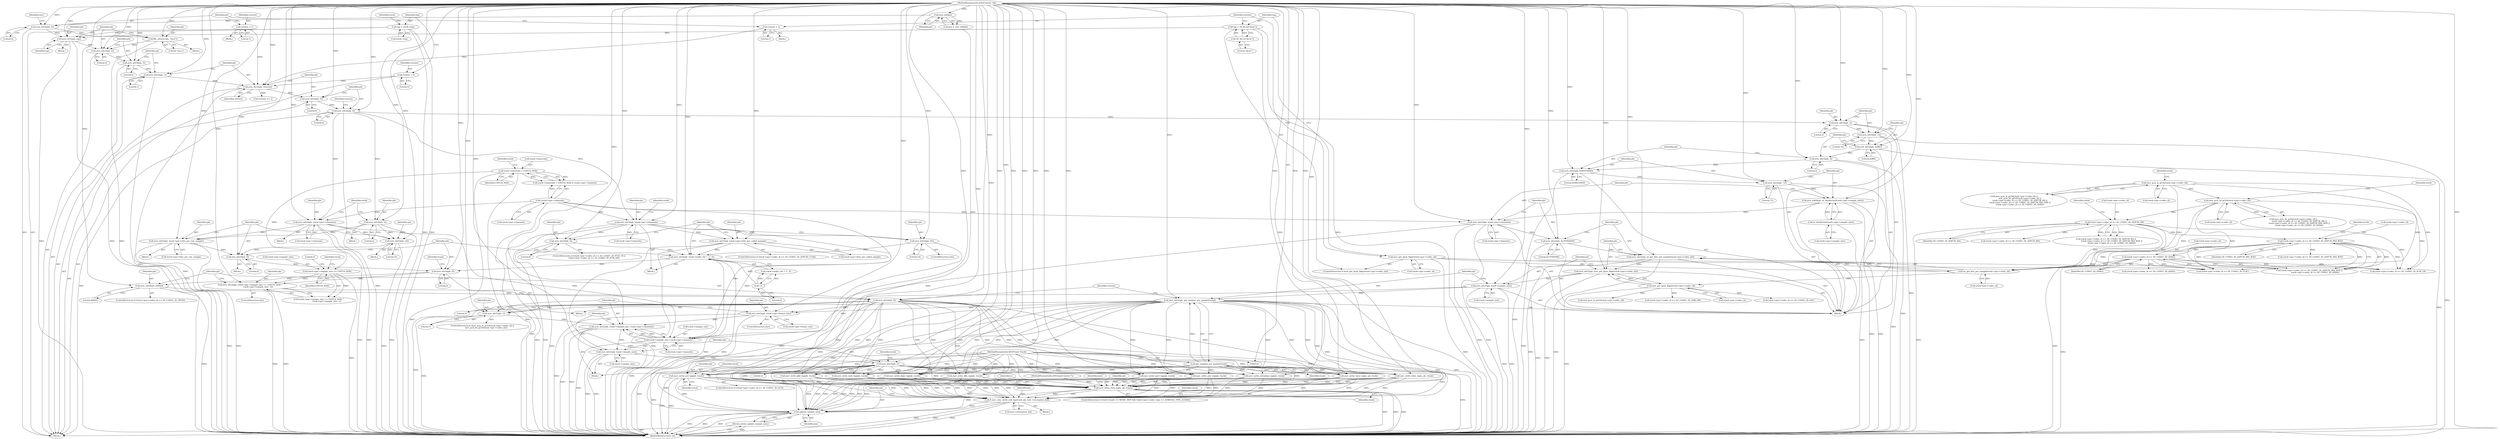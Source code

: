 digraph "0_FFmpeg_fa19fbcf712a6a6cc5a5cfdc3254a97b9bce6582@API" {
"1000658" [label="(Call,mov_write_ac3_tag(pb, track))"];
"1000524" [label="(Call,avio_wb32(pb, 2))"];
"1000519" [label="(Call,avio_wb32(pb, track->sample_size))"];
"1000508" [label="(Call,avio_wb32(pb, track->sample_size / track->par->channels))"];
"1000497" [label="(Call,avio_wb32(pb, 1))"];
"1000475" [label="(Call,avio_wb16(pb, 0))"];
"1000459" [label="(Call,avio_wb16(pb, track->par->sample_rate <= UINT16_MAX ?\n                          track->par->sample_rate : 0))"];
"1000444" [label="(Call,avio_wb16(pb, 0))"];
"1000441" [label="(Call,avio_wb16(pb, 0))"];
"1000429" [label="(Call,avio_wb16(pb, track->par->bits_per_raw_sample))"];
"1000408" [label="(Call,avio_wb16(pb, track->par->channels))"];
"1000256" [label="(Call,avio_wb32(pb, 0))"];
"1000253" [label="(Call,avio_wb16(pb, 0))"];
"1000250" [label="(Call,avio_wb16(pb, version))"];
"1000247" [label="(Call,avio_wb16(pb, 1))"];
"1000244" [label="(Call,avio_wb16(pb, 0))"];
"1000241" [label="(Call,avio_wb32(pb, 0))"];
"1000238" [label="(Call,avio_wl32(pb, tag))"];
"1000223" [label="(Call,avio_wb32(pb, 0))"];
"1000129" [label="(Call,avio_tell(pb))"];
"1000122" [label="(MethodParameterIn,AVIOContext *pb)"];
"1000169" [label="(Call,tag = AV_RL32(\"lpcm\"))"];
"1000171" [label="(Call,AV_RL32(\"lpcm\"))"];
"1000136" [label="(Call,tag = track->tag)"];
"1000233" [label="(Call,ffio_wfourcc(pb, \"enca\"))"];
"1000220" [label="(Call,version = 1)"];
"1000132" [label="(Call,version = 0)"];
"1000173" [label="(Call,version = 2)"];
"1000155" [label="(Call,!track->par->channels)"];
"1000417" [label="(Call,avio_wb16(pb, 2))"];
"1000438" [label="(Call,avio_wb16(pb, 16))"];
"1000380" [label="(Call,avio_wb16(pb, track->audio_vbr ? -2 : 0))"];
"1000369" [label="(Call,avio_wb16(pb, track->par->bits_per_coded_sample))"];
"1000334" [label="(Call,avio_wb16(pb, track->par->channels))"];
"1000357" [label="(Call,avio_wb16(pb, 8))"];
"1000377" [label="(Call,avio_wb16(pb, 16))"];
"1000386" [label="(Call,-2)"];
"1000462" [label="(Call,track->par->sample_rate <= UINT16_MAX)"];
"1000150" [label="(Call,track->timescale > UINT16_MAX)"];
"1000455" [label="(Call,avio_wb16(pb, 48000))"];
"1000321" [label="(Call,avio_wb32(pb, get_samples_per_packet(track)))"];
"1000316" [label="(Call,avio_wb32(pb, track->sample_size))"];
"1000308" [label="(Call,avio_wb32(pb, mov_get_lpcm_flags(track->par->codec_id)))"];
"1000300" [label="(Call,avio_wb32(pb, av_get_bits_per_sample(track->par->codec_id)))"];
"1000297" [label="(Call,avio_wb32(pb, 0x7F000000))"];
"1000290" [label="(Call,avio_wb32(pb, track->par->channels))"];
"1000282" [label="(Call,avio_wb64(pb, av_double2int(track->par->sample_rate)))"];
"1000279" [label="(Call,avio_wb32(pb, 72))"];
"1000276" [label="(Call,avio_wb32(pb, 0x00010000))"];
"1000273" [label="(Call,avio_wb16(pb, 0))"];
"1000270" [label="(Call,avio_wb16(pb, 0xfffe))"];
"1000267" [label="(Call,avio_wb16(pb, 16))"];
"1000264" [label="(Call,avio_wb16(pb, 3))"];
"1000284" [label="(Call,av_double2int(track->par->sample_rate))"];
"1000302" [label="(Call,av_get_bits_per_sample(track->par->codec_id))"];
"1000163" [label="(Call,mov_get_lpcm_flags(track->par->codec_id))"];
"1000205" [label="(Call,track->par->codec_id == AV_CODEC_ID_ADPCM_IMA_WAV)"];
"1000197" [label="(Call,track->par->codec_id == AV_CODEC_ID_ADPCM_MS)"];
"1000190" [label="(Call,mov_pcm_be_gt16(track->par->codec_id))"];
"1000183" [label="(Call,mov_pcm_le_gt16(track->par->codec_id))"];
"1000212" [label="(Call,track->par->codec_id == AV_CODEC_ID_QDM2)"];
"1000310" [label="(Call,mov_get_lpcm_flags(track->par->codec_id))"];
"1000323" [label="(Call,get_samples_per_packet(track))"];
"1000124" [label="(MethodParameterIn,MOVTrack *track)"];
"1000501" [label="(Call,avio_wb32(pb, track->par->frame_size))"];
"1000510" [label="(Call,track->sample_size / track->par->channels)"];
"1000746" [label="(Call,mov_write_chan_tag(s, pb, track))"];
"1000757" [label="(Call,ff_mov_cenc_write_sinf_tag(track, pb, mov->encryption_kid))"];
"1000764" [label="(Call,update_size(pb, pos))"];
"1000763" [label="(Return,return update_size(pb, pos);)"];
"1000457" [label="(Literal,48000)"];
"1000205" [label="(Call,track->par->codec_id == AV_CODEC_ID_ADPCM_IMA_WAV)"];
"1000333" [label="(Block,)"];
"1000765" [label="(Identifier,pb)"];
"1000316" [label="(Call,avio_wb32(pb, track->sample_size))"];
"1000440" [label="(Literal,16)"];
"1000369" [label="(Call,avio_wb16(pb, track->par->bits_per_coded_sample))"];
"1000429" [label="(Call,avio_wb16(pb, track->par->bits_per_raw_sample))"];
"1000499" [label="(Literal,1)"];
"1000387" [label="(Literal,2)"];
"1000155" [label="(Call,!track->par->channels)"];
"1000169" [label="(Call,tag = AV_RL32(\"lpcm\"))"];
"1000767" [label="(MethodReturn,static int)"];
"1000461" [label="(Call,track->par->sample_rate <= UINT16_MAX ?\n                          track->par->sample_rate : 0)"];
"1000736" [label="(Identifier,track)"];
"1000346" [label="(Identifier,track)"];
"1000218" [label="(Identifier,AV_CODEC_ID_QDM2)"];
"1000509" [label="(Identifier,pb)"];
"1000463" [label="(Call,track->par->sample_rate)"];
"1000521" [label="(Call,track->sample_size)"];
"1000497" [label="(Call,avio_wb32(pb, 1))"];
"1000357" [label="(Call,avio_wb16(pb, 8))"];
"1000317" [label="(Identifier,pb)"];
"1000377" [label="(Call,avio_wb16(pb, 16))"];
"1000284" [label="(Call,av_double2int(track->par->sample_rate))"];
"1000240" [label="(Identifier,tag)"];
"1000219" [label="(Block,)"];
"1000161" [label="(Block,)"];
"1000535" [label="(Call,track->par->codec_id == AV_CODEC_ID_AAC)"];
"1000334" [label="(Call,avio_wb16(pb, track->par->channels))"];
"1000646" [label="(Call,mov_write_amr_tag(pb, track))"];
"1000410" [label="(Call,track->par->channels)"];
"1000276" [label="(Call,avio_wb32(pb, 0x00010000))"];
"1000281" [label="(Literal,72)"];
"1000272" [label="(Literal,0xfffe)"];
"1000204" [label="(Call,track->par->codec_id == AV_CODEC_ID_ADPCM_IMA_WAV ||\n                   track->par->codec_id == AV_CODEC_ID_QDM2)"];
"1000248" [label="(Identifier,pb)"];
"1000290" [label="(Call,avio_wb32(pb, track->par->channels))"];
"1000525" [label="(Identifier,pb)"];
"1000386" [label="(Call,-2)"];
"1000291" [label="(Identifier,pb)"];
"1000498" [label="(Identifier,pb)"];
"1000273" [label="(Call,avio_wb16(pb, 0))"];
"1000407" [label="(Block,)"];
"1000482" [label="(Block,)"];
"1000191" [label="(Call,track->par->codec_id)"];
"1000124" [label="(MethodParameterIn,MOVTrack *track)"];
"1000660" [label="(Identifier,track)"];
"1000251" [label="(Identifier,pb)"];
"1000300" [label="(Call,avio_wb32(pb, av_get_bits_per_sample(track->par->codec_id)))"];
"1000172" [label="(Literal,\"lpcm\")"];
"1000154" [label="(Identifier,UINT16_MAX)"];
"1000458" [label="(ControlStructure,else)"];
"1000371" [label="(Call,track->par->bits_per_coded_sample)"];
"1000447" [label="(ControlStructure,if (track->par->codec_id == AV_CODEC_ID_OPUS))"];
"1000336" [label="(Call,track->par->channels)"];
"1000254" [label="(Identifier,pb)"];
"1000190" [label="(Call,mov_pcm_be_gt16(track->par->codec_id))"];
"1000501" [label="(Call,avio_wb32(pb, track->par->frame_size))"];
"1000193" [label="(Identifier,track)"];
"1000321" [label="(Call,avio_wb32(pb, get_samples_per_packet(track)))"];
"1000451" [label="(Identifier,track)"];
"1000758" [label="(Identifier,track)"];
"1000182" [label="(Call,mov_pcm_le_gt16(track->par->codec_id) ||\n                   mov_pcm_be_gt16(track->par->codec_id) ||\n                   track->par->codec_id == AV_CODEC_ID_ADPCM_MS ||\n                   track->par->codec_id == AV_CODEC_ID_ADPCM_IMA_WAV ||\n                   track->par->codec_id == AV_CODEC_ID_QDM2)"];
"1000732" [label="(ControlStructure,if (track->mode == MODE_MOV && track->par->codec_type == AVMEDIA_TYPE_AUDIO))"];
"1000253" [label="(Call,avio_wb16(pb, 0))"];
"1000441" [label="(Call,avio_wb16(pb, 0))"];
"1000390" [label="(Block,)"];
"1000361" [label="(ControlStructure,if (track->par->codec_id == AV_CODEC_ID_ADPCM_G726))"];
"1000526" [label="(Literal,2)"];
"1000682" [label="(Call,mov_write_extradata_tag(pb, track))"];
"1000203" [label="(Identifier,AV_CODEC_ID_ADPCM_MS)"];
"1000747" [label="(Identifier,s)"];
"1000211" [label="(Identifier,AV_CODEC_ID_ADPCM_IMA_WAV)"];
"1000171" [label="(Call,AV_RL32(\"lpcm\"))"];
"1000225" [label="(Literal,0)"];
"1000477" [label="(Literal,0)"];
"1000323" [label="(Call,get_samples_per_packet(track))"];
"1000476" [label="(Identifier,pb)"];
"1000658" [label="(Call,mov_write_ac3_tag(pb, track))"];
"1000510" [label="(Call,track->sample_size / track->par->channels)"];
"1000162" [label="(ControlStructure,if (mov_get_lpcm_flags(track->par->codec_id)))"];
"1000437" [label="(Block,)"];
"1000200" [label="(Identifier,track)"];
"1000444" [label="(Call,avio_wb16(pb, 0))"];
"1000299" [label="(Literal,0x7F000000)"];
"1000267" [label="(Call,avio_wb16(pb, 16))"];
"1000358" [label="(Identifier,pb)"];
"1000285" [label="(Call,track->par->sample_rate)"];
"1000250" [label="(Call,avio_wb16(pb, version))"];
"1000150" [label="(Call,track->timescale > UINT16_MAX)"];
"1000462" [label="(Call,track->par->sample_rate <= UINT16_MAX)"];
"1000326" [label="(Block,)"];
"1000164" [label="(Call,track->par->codec_id)"];
"1000232" [label="(Block,)"];
"1000382" [label="(Call,track->audio_vbr ? -2 : 0)"];
"1000619" [label="(Call,mov_write_wave_tag(s, pb, track))"];
"1000238" [label="(Call,avio_wl32(pb, tag))"];
"1000222" [label="(Literal,1)"];
"1000221" [label="(Identifier,version)"];
"1000756" [label="(Block,)"];
"1000341" [label="(ControlStructure,if (track->par->codec_id == AV_CODEC_ID_PCM_U8 ||\n                track->par->codec_id == AV_CODEC_ID_PCM_S8))"];
"1000729" [label="(Call,mov_write_glbl_tag(pb, track))"];
"1000370" [label="(Identifier,pb)"];
"1000359" [label="(Literal,8)"];
"1000255" [label="(Literal,0)"];
"1000456" [label="(Identifier,pb)"];
"1000121" [label="(MethodParameterIn,AVFormatContext *s)"];
"1000393" [label="(Call,track->par->codec_id == AV_CODEC_ID_FLAC)"];
"1000431" [label="(Call,track->par->bits_per_raw_sample)"];
"1000376" [label="(ControlStructure,else)"];
"1000474" [label="(Literal,0)"];
"1000130" [label="(Identifier,pb)"];
"1000129" [label="(Call,avio_tell(pb))"];
"1000417" [label="(Call,avio_wb16(pb, 2))"];
"1000430" [label="(Identifier,pb)"];
"1000694" [label="(Call,mov_write_wfex_tag(s, pb, track))"];
"1000659" [label="(Identifier,pb)"];
"1000502" [label="(Identifier,pb)"];
"1000753" [label="(Identifier,mov)"];
"1000197" [label="(Call,track->par->codec_id == AV_CODEC_ID_ADPCM_MS)"];
"1000763" [label="(Return,return update_size(pb, pos);)"];
"1000379" [label="(Literal,16)"];
"1000268" [label="(Identifier,pb)"];
"1000670" [label="(Call,mov_write_eac3_tag(pb, track))"];
"1000274" [label="(Identifier,pb)"];
"1000280" [label="(Identifier,pb)"];
"1000443" [label="(Literal,0)"];
"1000234" [label="(Identifier,pb)"];
"1000416" [label="(Block,)"];
"1000249" [label="(Literal,1)"];
"1000446" [label="(Literal,0)"];
"1000122" [label="(MethodParameterIn,AVIOContext *pb)"];
"1000485" [label="(Call,mov_pcm_le_gt16(track->par->codec_id))"];
"1000508" [label="(Call,avio_wb32(pb, track->sample_size / track->par->channels))"];
"1000301" [label="(Identifier,pb)"];
"1000520" [label="(Identifier,pb)"];
"1000322" [label="(Identifier,pb)"];
"1000746" [label="(Call,mov_write_chan_tag(s, pb, track))"];
"1000298" [label="(Identifier,pb)"];
"1000503" [label="(Call,track->par->frame_size)"];
"1000170" [label="(Identifier,tag)"];
"1000233" [label="(Call,ffio_wfourcc(pb, \"enca\"))"];
"1000206" [label="(Call,track->par->codec_id)"];
"1000237" [label="(Block,)"];
"1000277" [label="(Identifier,pb)"];
"1000583" [label="(Call,track->par->codec_id == AV_CODEC_ID_ADPCM_IMA_WAV)"];
"1000748" [label="(Identifier,pb)"];
"1000241" [label="(Call,avio_wb32(pb, 0))"];
"1000408" [label="(Call,avio_wb16(pb, track->par->channels))"];
"1000257" [label="(Identifier,pb)"];
"1000252" [label="(Identifier,version)"];
"1000471" [label="(Identifier,track)"];
"1000235" [label="(Literal,\"enca\")"];
"1000265" [label="(Identifier,pb)"];
"1000575" [label="(Call,track->par->codec_id == AV_CODEC_ID_ADPCM_MS)"];
"1000244" [label="(Call,avio_wb16(pb, 0))"];
"1000125" [label="(Block,)"];
"1000243" [label="(Literal,0)"];
"1000719" [label="(Call,mov_write_dops_tag(pb, track))"];
"1000335" [label="(Identifier,pb)"];
"1000707" [label="(Call,mov_write_dfla_tag(pb, track))"];
"1000439" [label="(Identifier,pb)"];
"1000424" [label="(Identifier,track)"];
"1000137" [label="(Identifier,tag)"];
"1000173" [label="(Call,version = 2)"];
"1000634" [label="(Call,mov_write_esds_tag(pb, track))"];
"1000127" [label="(Call,pos = avio_tell(pb))"];
"1000381" [label="(Identifier,pb)"];
"1000455" [label="(Call,avio_wb16(pb, 48000))"];
"1000215" [label="(Identifier,track)"];
"1000198" [label="(Call,track->par->codec_id)"];
"1000343" [label="(Call,track->par->codec_id == AV_CODEC_ID_PCM_U8)"];
"1000445" [label="(Identifier,pb)"];
"1000639" [label="(Call,track->par->codec_id == AV_CODEC_ID_AMR_NB)"];
"1000158" [label="(Identifier,track)"];
"1000468" [label="(Identifier,UINT16_MAX)"];
"1000297" [label="(Call,avio_wb32(pb, 0x7F000000))"];
"1000279" [label="(Call,avio_wb32(pb, 72))"];
"1000519" [label="(Call,avio_wb32(pb, track->sample_size))"];
"1000531" [label="(Identifier,track)"];
"1000459" [label="(Call,avio_wb16(pb, track->par->sample_rate <= UINT16_MAX ?\n                          track->par->sample_rate : 0))"];
"1000220" [label="(Call,version = 1)"];
"1000282" [label="(Call,avio_wb64(pb, av_double2int(track->par->sample_rate)))"];
"1000189" [label="(Call,mov_pcm_be_gt16(track->par->codec_id) ||\n                   track->par->codec_id == AV_CODEC_ID_ADPCM_MS ||\n                   track->par->codec_id == AV_CODEC_ID_ADPCM_IMA_WAV ||\n                   track->par->codec_id == AV_CODEC_ID_QDM2)"];
"1000260" [label="(Call,version == 2)"];
"1000269" [label="(Literal,16)"];
"1000246" [label="(Literal,0)"];
"1000138" [label="(Call,track->tag)"];
"1000438" [label="(Call,avio_wb16(pb, 16))"];
"1000309" [label="(Identifier,pb)"];
"1000524" [label="(Call,avio_wb32(pb, 2))"];
"1000245" [label="(Identifier,pb)"];
"1000650" [label="(ControlStructure,if (track->par->codec_id == AV_CODEC_ID_AC3))"];
"1000380" [label="(Call,avio_wb16(pb, track->audio_vbr ? -2 : 0))"];
"1000261" [label="(Identifier,version)"];
"1000175" [label="(Literal,2)"];
"1000208" [label="(Identifier,track)"];
"1000749" [label="(Identifier,track)"];
"1000318" [label="(Call,track->sample_size)"];
"1000256" [label="(Call,avio_wb32(pb, 0))"];
"1000764" [label="(Call,update_size(pb, pos))"];
"1000229" [label="(Identifier,mov)"];
"1000149" [label="(Call,track->timescale > UINT16_MAX || !track->par->channels)"];
"1000278" [label="(Literal,0x00010000)"];
"1000275" [label="(Literal,0)"];
"1000163" [label="(Call,mov_get_lpcm_flags(track->par->codec_id))"];
"1000302" [label="(Call,av_get_bits_per_sample(track->par->codec_id))"];
"1000196" [label="(Call,track->par->codec_id == AV_CODEC_ID_ADPCM_MS ||\n                   track->par->codec_id == AV_CODEC_ID_ADPCM_IMA_WAV ||\n                   track->par->codec_id == AV_CODEC_ID_QDM2)"];
"1000475" [label="(Call,avio_wb16(pb, 0))"];
"1000409" [label="(Identifier,pb)"];
"1000224" [label="(Identifier,pb)"];
"1000271" [label="(Identifier,pb)"];
"1000174" [label="(Identifier,version)"];
"1000483" [label="(ControlStructure,if (mov_pcm_le_gt16(track->par->codec_id) ||\n            mov_pcm_be_gt16(track->par->codec_id)))"];
"1000311" [label="(Call,track->par->codec_id)"];
"1000270" [label="(Call,avio_wb16(pb, 0xfffe))"];
"1000419" [label="(Literal,2)"];
"1000757" [label="(Call,ff_mov_cenc_write_sinf_tag(track, pb, mov->encryption_kid))"];
"1000239" [label="(Identifier,pb)"];
"1000514" [label="(Call,track->par->channels)"];
"1000378" [label="(Identifier,pb)"];
"1000213" [label="(Call,track->par->codec_id)"];
"1000308" [label="(Call,avio_wb32(pb, mov_get_lpcm_flags(track->par->codec_id)))"];
"1000324" [label="(Identifier,track)"];
"1000151" [label="(Call,track->timescale)"];
"1000442" [label="(Identifier,pb)"];
"1000242" [label="(Identifier,pb)"];
"1000144" [label="(Identifier,track)"];
"1000591" [label="(Call,track->par->codec_id == AV_CODEC_ID_QDM2)"];
"1000264" [label="(Call,avio_wb16(pb, 3))"];
"1000428" [label="(Block,)"];
"1000258" [label="(Literal,0)"];
"1000132" [label="(Call,version = 0)"];
"1000212" [label="(Call,track->par->codec_id == AV_CODEC_ID_QDM2)"];
"1000292" [label="(Call,track->par->channels)"];
"1000760" [label="(Call,mov->encryption_kid)"];
"1000460" [label="(Identifier,pb)"];
"1000310" [label="(Call,mov_get_lpcm_flags(track->par->codec_id))"];
"1000156" [label="(Call,track->par->channels)"];
"1000303" [label="(Call,track->par->codec_id)"];
"1000500" [label="(ControlStructure,else)"];
"1000766" [label="(Identifier,pos)"];
"1000480" [label="(Identifier,version)"];
"1000247" [label="(Call,avio_wb16(pb, 1))"];
"1000283" [label="(Identifier,pb)"];
"1000266" [label="(Literal,3)"];
"1000263" [label="(Block,)"];
"1000133" [label="(Identifier,version)"];
"1000184" [label="(Call,track->par->codec_id)"];
"1000223" [label="(Call,avio_wb32(pb, 0))"];
"1000136" [label="(Call,tag = track->tag)"];
"1000511" [label="(Call,track->sample_size)"];
"1000759" [label="(Identifier,pb)"];
"1000183" [label="(Call,mov_pcm_le_gt16(track->par->codec_id))"];
"1000134" [label="(Literal,0)"];
"1000418" [label="(Identifier,pb)"];
"1000658" -> "1000650"  [label="AST: "];
"1000658" -> "1000660"  [label="CFG: "];
"1000659" -> "1000658"  [label="AST: "];
"1000660" -> "1000658"  [label="AST: "];
"1000736" -> "1000658"  [label="CFG: "];
"1000658" -> "1000767"  [label="DDG: "];
"1000658" -> "1000767"  [label="DDG: "];
"1000524" -> "1000658"  [label="DDG: "];
"1000475" -> "1000658"  [label="DDG: "];
"1000321" -> "1000658"  [label="DDG: "];
"1000122" -> "1000658"  [label="DDG: "];
"1000323" -> "1000658"  [label="DDG: "];
"1000124" -> "1000658"  [label="DDG: "];
"1000658" -> "1000746"  [label="DDG: "];
"1000658" -> "1000746"  [label="DDG: "];
"1000658" -> "1000757"  [label="DDG: "];
"1000658" -> "1000757"  [label="DDG: "];
"1000658" -> "1000764"  [label="DDG: "];
"1000524" -> "1000482"  [label="AST: "];
"1000524" -> "1000526"  [label="CFG: "];
"1000525" -> "1000524"  [label="AST: "];
"1000526" -> "1000524"  [label="AST: "];
"1000531" -> "1000524"  [label="CFG: "];
"1000524" -> "1000767"  [label="DDG: "];
"1000519" -> "1000524"  [label="DDG: "];
"1000122" -> "1000524"  [label="DDG: "];
"1000524" -> "1000619"  [label="DDG: "];
"1000524" -> "1000634"  [label="DDG: "];
"1000524" -> "1000646"  [label="DDG: "];
"1000524" -> "1000670"  [label="DDG: "];
"1000524" -> "1000682"  [label="DDG: "];
"1000524" -> "1000694"  [label="DDG: "];
"1000524" -> "1000707"  [label="DDG: "];
"1000524" -> "1000719"  [label="DDG: "];
"1000524" -> "1000729"  [label="DDG: "];
"1000524" -> "1000746"  [label="DDG: "];
"1000524" -> "1000757"  [label="DDG: "];
"1000524" -> "1000764"  [label="DDG: "];
"1000519" -> "1000482"  [label="AST: "];
"1000519" -> "1000521"  [label="CFG: "];
"1000520" -> "1000519"  [label="AST: "];
"1000521" -> "1000519"  [label="AST: "];
"1000525" -> "1000519"  [label="CFG: "];
"1000519" -> "1000767"  [label="DDG: "];
"1000519" -> "1000767"  [label="DDG: "];
"1000508" -> "1000519"  [label="DDG: "];
"1000122" -> "1000519"  [label="DDG: "];
"1000510" -> "1000519"  [label="DDG: "];
"1000508" -> "1000482"  [label="AST: "];
"1000508" -> "1000510"  [label="CFG: "];
"1000509" -> "1000508"  [label="AST: "];
"1000510" -> "1000508"  [label="AST: "];
"1000520" -> "1000508"  [label="CFG: "];
"1000508" -> "1000767"  [label="DDG: "];
"1000508" -> "1000767"  [label="DDG: "];
"1000497" -> "1000508"  [label="DDG: "];
"1000501" -> "1000508"  [label="DDG: "];
"1000122" -> "1000508"  [label="DDG: "];
"1000510" -> "1000508"  [label="DDG: "];
"1000510" -> "1000508"  [label="DDG: "];
"1000497" -> "1000483"  [label="AST: "];
"1000497" -> "1000499"  [label="CFG: "];
"1000498" -> "1000497"  [label="AST: "];
"1000499" -> "1000497"  [label="AST: "];
"1000509" -> "1000497"  [label="CFG: "];
"1000497" -> "1000767"  [label="DDG: "];
"1000475" -> "1000497"  [label="DDG: "];
"1000321" -> "1000497"  [label="DDG: "];
"1000122" -> "1000497"  [label="DDG: "];
"1000475" -> "1000326"  [label="AST: "];
"1000475" -> "1000477"  [label="CFG: "];
"1000476" -> "1000475"  [label="AST: "];
"1000477" -> "1000475"  [label="AST: "];
"1000480" -> "1000475"  [label="CFG: "];
"1000475" -> "1000767"  [label="DDG: "];
"1000459" -> "1000475"  [label="DDG: "];
"1000455" -> "1000475"  [label="DDG: "];
"1000122" -> "1000475"  [label="DDG: "];
"1000475" -> "1000501"  [label="DDG: "];
"1000475" -> "1000619"  [label="DDG: "];
"1000475" -> "1000634"  [label="DDG: "];
"1000475" -> "1000646"  [label="DDG: "];
"1000475" -> "1000670"  [label="DDG: "];
"1000475" -> "1000682"  [label="DDG: "];
"1000475" -> "1000694"  [label="DDG: "];
"1000475" -> "1000707"  [label="DDG: "];
"1000475" -> "1000719"  [label="DDG: "];
"1000475" -> "1000729"  [label="DDG: "];
"1000475" -> "1000746"  [label="DDG: "];
"1000475" -> "1000757"  [label="DDG: "];
"1000475" -> "1000764"  [label="DDG: "];
"1000459" -> "1000458"  [label="AST: "];
"1000459" -> "1000461"  [label="CFG: "];
"1000460" -> "1000459"  [label="AST: "];
"1000461" -> "1000459"  [label="AST: "];
"1000476" -> "1000459"  [label="CFG: "];
"1000459" -> "1000767"  [label="DDG: "];
"1000459" -> "1000767"  [label="DDG: "];
"1000444" -> "1000459"  [label="DDG: "];
"1000122" -> "1000459"  [label="DDG: "];
"1000462" -> "1000459"  [label="DDG: "];
"1000444" -> "1000326"  [label="AST: "];
"1000444" -> "1000446"  [label="CFG: "];
"1000445" -> "1000444"  [label="AST: "];
"1000446" -> "1000444"  [label="AST: "];
"1000451" -> "1000444"  [label="CFG: "];
"1000441" -> "1000444"  [label="DDG: "];
"1000380" -> "1000444"  [label="DDG: "];
"1000122" -> "1000444"  [label="DDG: "];
"1000444" -> "1000455"  [label="DDG: "];
"1000441" -> "1000390"  [label="AST: "];
"1000441" -> "1000443"  [label="CFG: "];
"1000442" -> "1000441"  [label="AST: "];
"1000443" -> "1000441"  [label="AST: "];
"1000445" -> "1000441"  [label="CFG: "];
"1000429" -> "1000441"  [label="DDG: "];
"1000438" -> "1000441"  [label="DDG: "];
"1000122" -> "1000441"  [label="DDG: "];
"1000429" -> "1000428"  [label="AST: "];
"1000429" -> "1000431"  [label="CFG: "];
"1000430" -> "1000429"  [label="AST: "];
"1000431" -> "1000429"  [label="AST: "];
"1000442" -> "1000429"  [label="CFG: "];
"1000429" -> "1000767"  [label="DDG: "];
"1000429" -> "1000767"  [label="DDG: "];
"1000408" -> "1000429"  [label="DDG: "];
"1000417" -> "1000429"  [label="DDG: "];
"1000122" -> "1000429"  [label="DDG: "];
"1000408" -> "1000407"  [label="AST: "];
"1000408" -> "1000410"  [label="CFG: "];
"1000409" -> "1000408"  [label="AST: "];
"1000410" -> "1000408"  [label="AST: "];
"1000424" -> "1000408"  [label="CFG: "];
"1000408" -> "1000767"  [label="DDG: "];
"1000408" -> "1000767"  [label="DDG: "];
"1000256" -> "1000408"  [label="DDG: "];
"1000122" -> "1000408"  [label="DDG: "];
"1000155" -> "1000408"  [label="DDG: "];
"1000408" -> "1000438"  [label="DDG: "];
"1000408" -> "1000510"  [label="DDG: "];
"1000256" -> "1000125"  [label="AST: "];
"1000256" -> "1000258"  [label="CFG: "];
"1000257" -> "1000256"  [label="AST: "];
"1000258" -> "1000256"  [label="AST: "];
"1000261" -> "1000256"  [label="CFG: "];
"1000256" -> "1000767"  [label="DDG: "];
"1000253" -> "1000256"  [label="DDG: "];
"1000122" -> "1000256"  [label="DDG: "];
"1000256" -> "1000264"  [label="DDG: "];
"1000256" -> "1000334"  [label="DDG: "];
"1000256" -> "1000417"  [label="DDG: "];
"1000253" -> "1000125"  [label="AST: "];
"1000253" -> "1000255"  [label="CFG: "];
"1000254" -> "1000253"  [label="AST: "];
"1000255" -> "1000253"  [label="AST: "];
"1000257" -> "1000253"  [label="CFG: "];
"1000250" -> "1000253"  [label="DDG: "];
"1000122" -> "1000253"  [label="DDG: "];
"1000250" -> "1000125"  [label="AST: "];
"1000250" -> "1000252"  [label="CFG: "];
"1000251" -> "1000250"  [label="AST: "];
"1000252" -> "1000250"  [label="AST: "];
"1000254" -> "1000250"  [label="CFG: "];
"1000250" -> "1000767"  [label="DDG: "];
"1000247" -> "1000250"  [label="DDG: "];
"1000122" -> "1000250"  [label="DDG: "];
"1000220" -> "1000250"  [label="DDG: "];
"1000132" -> "1000250"  [label="DDG: "];
"1000173" -> "1000250"  [label="DDG: "];
"1000250" -> "1000260"  [label="DDG: "];
"1000247" -> "1000125"  [label="AST: "];
"1000247" -> "1000249"  [label="CFG: "];
"1000248" -> "1000247"  [label="AST: "];
"1000249" -> "1000247"  [label="AST: "];
"1000251" -> "1000247"  [label="CFG: "];
"1000247" -> "1000767"  [label="DDG: "];
"1000244" -> "1000247"  [label="DDG: "];
"1000122" -> "1000247"  [label="DDG: "];
"1000244" -> "1000125"  [label="AST: "];
"1000244" -> "1000246"  [label="CFG: "];
"1000245" -> "1000244"  [label="AST: "];
"1000246" -> "1000244"  [label="AST: "];
"1000248" -> "1000244"  [label="CFG: "];
"1000241" -> "1000244"  [label="DDG: "];
"1000122" -> "1000244"  [label="DDG: "];
"1000241" -> "1000125"  [label="AST: "];
"1000241" -> "1000243"  [label="CFG: "];
"1000242" -> "1000241"  [label="AST: "];
"1000243" -> "1000241"  [label="AST: "];
"1000245" -> "1000241"  [label="CFG: "];
"1000238" -> "1000241"  [label="DDG: "];
"1000233" -> "1000241"  [label="DDG: "];
"1000122" -> "1000241"  [label="DDG: "];
"1000238" -> "1000237"  [label="AST: "];
"1000238" -> "1000240"  [label="CFG: "];
"1000239" -> "1000238"  [label="AST: "];
"1000240" -> "1000238"  [label="AST: "];
"1000242" -> "1000238"  [label="CFG: "];
"1000238" -> "1000767"  [label="DDG: "];
"1000238" -> "1000767"  [label="DDG: "];
"1000223" -> "1000238"  [label="DDG: "];
"1000122" -> "1000238"  [label="DDG: "];
"1000169" -> "1000238"  [label="DDG: "];
"1000136" -> "1000238"  [label="DDG: "];
"1000223" -> "1000125"  [label="AST: "];
"1000223" -> "1000225"  [label="CFG: "];
"1000224" -> "1000223"  [label="AST: "];
"1000225" -> "1000223"  [label="AST: "];
"1000229" -> "1000223"  [label="CFG: "];
"1000129" -> "1000223"  [label="DDG: "];
"1000122" -> "1000223"  [label="DDG: "];
"1000223" -> "1000233"  [label="DDG: "];
"1000129" -> "1000127"  [label="AST: "];
"1000129" -> "1000130"  [label="CFG: "];
"1000130" -> "1000129"  [label="AST: "];
"1000127" -> "1000129"  [label="CFG: "];
"1000129" -> "1000127"  [label="DDG: "];
"1000122" -> "1000129"  [label="DDG: "];
"1000122" -> "1000120"  [label="AST: "];
"1000122" -> "1000767"  [label="DDG: "];
"1000122" -> "1000233"  [label="DDG: "];
"1000122" -> "1000264"  [label="DDG: "];
"1000122" -> "1000267"  [label="DDG: "];
"1000122" -> "1000270"  [label="DDG: "];
"1000122" -> "1000273"  [label="DDG: "];
"1000122" -> "1000276"  [label="DDG: "];
"1000122" -> "1000279"  [label="DDG: "];
"1000122" -> "1000282"  [label="DDG: "];
"1000122" -> "1000290"  [label="DDG: "];
"1000122" -> "1000297"  [label="DDG: "];
"1000122" -> "1000300"  [label="DDG: "];
"1000122" -> "1000308"  [label="DDG: "];
"1000122" -> "1000316"  [label="DDG: "];
"1000122" -> "1000321"  [label="DDG: "];
"1000122" -> "1000334"  [label="DDG: "];
"1000122" -> "1000357"  [label="DDG: "];
"1000122" -> "1000369"  [label="DDG: "];
"1000122" -> "1000377"  [label="DDG: "];
"1000122" -> "1000380"  [label="DDG: "];
"1000122" -> "1000417"  [label="DDG: "];
"1000122" -> "1000438"  [label="DDG: "];
"1000122" -> "1000455"  [label="DDG: "];
"1000122" -> "1000501"  [label="DDG: "];
"1000122" -> "1000619"  [label="DDG: "];
"1000122" -> "1000634"  [label="DDG: "];
"1000122" -> "1000646"  [label="DDG: "];
"1000122" -> "1000670"  [label="DDG: "];
"1000122" -> "1000682"  [label="DDG: "];
"1000122" -> "1000694"  [label="DDG: "];
"1000122" -> "1000707"  [label="DDG: "];
"1000122" -> "1000719"  [label="DDG: "];
"1000122" -> "1000729"  [label="DDG: "];
"1000122" -> "1000746"  [label="DDG: "];
"1000122" -> "1000757"  [label="DDG: "];
"1000122" -> "1000764"  [label="DDG: "];
"1000169" -> "1000162"  [label="AST: "];
"1000169" -> "1000171"  [label="CFG: "];
"1000170" -> "1000169"  [label="AST: "];
"1000171" -> "1000169"  [label="AST: "];
"1000174" -> "1000169"  [label="CFG: "];
"1000169" -> "1000767"  [label="DDG: "];
"1000169" -> "1000767"  [label="DDG: "];
"1000171" -> "1000169"  [label="DDG: "];
"1000171" -> "1000172"  [label="CFG: "];
"1000172" -> "1000171"  [label="AST: "];
"1000136" -> "1000125"  [label="AST: "];
"1000136" -> "1000138"  [label="CFG: "];
"1000137" -> "1000136"  [label="AST: "];
"1000138" -> "1000136"  [label="AST: "];
"1000144" -> "1000136"  [label="CFG: "];
"1000136" -> "1000767"  [label="DDG: "];
"1000136" -> "1000767"  [label="DDG: "];
"1000233" -> "1000232"  [label="AST: "];
"1000233" -> "1000235"  [label="CFG: "];
"1000234" -> "1000233"  [label="AST: "];
"1000235" -> "1000233"  [label="AST: "];
"1000242" -> "1000233"  [label="CFG: "];
"1000233" -> "1000767"  [label="DDG: "];
"1000220" -> "1000219"  [label="AST: "];
"1000220" -> "1000222"  [label="CFG: "];
"1000221" -> "1000220"  [label="AST: "];
"1000222" -> "1000220"  [label="AST: "];
"1000224" -> "1000220"  [label="CFG: "];
"1000132" -> "1000125"  [label="AST: "];
"1000132" -> "1000134"  [label="CFG: "];
"1000133" -> "1000132"  [label="AST: "];
"1000134" -> "1000132"  [label="AST: "];
"1000137" -> "1000132"  [label="CFG: "];
"1000173" -> "1000161"  [label="AST: "];
"1000173" -> "1000175"  [label="CFG: "];
"1000174" -> "1000173"  [label="AST: "];
"1000175" -> "1000173"  [label="AST: "];
"1000224" -> "1000173"  [label="CFG: "];
"1000155" -> "1000149"  [label="AST: "];
"1000155" -> "1000156"  [label="CFG: "];
"1000156" -> "1000155"  [label="AST: "];
"1000149" -> "1000155"  [label="CFG: "];
"1000155" -> "1000767"  [label="DDG: "];
"1000155" -> "1000149"  [label="DDG: "];
"1000155" -> "1000290"  [label="DDG: "];
"1000155" -> "1000334"  [label="DDG: "];
"1000155" -> "1000510"  [label="DDG: "];
"1000417" -> "1000416"  [label="AST: "];
"1000417" -> "1000419"  [label="CFG: "];
"1000418" -> "1000417"  [label="AST: "];
"1000419" -> "1000417"  [label="AST: "];
"1000424" -> "1000417"  [label="CFG: "];
"1000417" -> "1000767"  [label="DDG: "];
"1000417" -> "1000438"  [label="DDG: "];
"1000438" -> "1000437"  [label="AST: "];
"1000438" -> "1000440"  [label="CFG: "];
"1000439" -> "1000438"  [label="AST: "];
"1000440" -> "1000438"  [label="AST: "];
"1000442" -> "1000438"  [label="CFG: "];
"1000438" -> "1000767"  [label="DDG: "];
"1000380" -> "1000333"  [label="AST: "];
"1000380" -> "1000382"  [label="CFG: "];
"1000381" -> "1000380"  [label="AST: "];
"1000382" -> "1000380"  [label="AST: "];
"1000445" -> "1000380"  [label="CFG: "];
"1000380" -> "1000767"  [label="DDG: "];
"1000380" -> "1000767"  [label="DDG: "];
"1000369" -> "1000380"  [label="DDG: "];
"1000357" -> "1000380"  [label="DDG: "];
"1000377" -> "1000380"  [label="DDG: "];
"1000386" -> "1000380"  [label="DDG: "];
"1000369" -> "1000361"  [label="AST: "];
"1000369" -> "1000371"  [label="CFG: "];
"1000370" -> "1000369"  [label="AST: "];
"1000371" -> "1000369"  [label="AST: "];
"1000381" -> "1000369"  [label="CFG: "];
"1000369" -> "1000767"  [label="DDG: "];
"1000369" -> "1000767"  [label="DDG: "];
"1000334" -> "1000369"  [label="DDG: "];
"1000334" -> "1000333"  [label="AST: "];
"1000334" -> "1000336"  [label="CFG: "];
"1000335" -> "1000334"  [label="AST: "];
"1000336" -> "1000334"  [label="AST: "];
"1000346" -> "1000334"  [label="CFG: "];
"1000334" -> "1000767"  [label="DDG: "];
"1000334" -> "1000767"  [label="DDG: "];
"1000334" -> "1000357"  [label="DDG: "];
"1000334" -> "1000377"  [label="DDG: "];
"1000334" -> "1000510"  [label="DDG: "];
"1000357" -> "1000341"  [label="AST: "];
"1000357" -> "1000359"  [label="CFG: "];
"1000358" -> "1000357"  [label="AST: "];
"1000359" -> "1000357"  [label="AST: "];
"1000381" -> "1000357"  [label="CFG: "];
"1000357" -> "1000767"  [label="DDG: "];
"1000377" -> "1000376"  [label="AST: "];
"1000377" -> "1000379"  [label="CFG: "];
"1000378" -> "1000377"  [label="AST: "];
"1000379" -> "1000377"  [label="AST: "];
"1000381" -> "1000377"  [label="CFG: "];
"1000377" -> "1000767"  [label="DDG: "];
"1000386" -> "1000382"  [label="AST: "];
"1000386" -> "1000387"  [label="CFG: "];
"1000387" -> "1000386"  [label="AST: "];
"1000382" -> "1000386"  [label="CFG: "];
"1000386" -> "1000382"  [label="DDG: "];
"1000462" -> "1000461"  [label="AST: "];
"1000462" -> "1000468"  [label="CFG: "];
"1000463" -> "1000462"  [label="AST: "];
"1000468" -> "1000462"  [label="AST: "];
"1000471" -> "1000462"  [label="CFG: "];
"1000474" -> "1000462"  [label="CFG: "];
"1000462" -> "1000767"  [label="DDG: "];
"1000150" -> "1000462"  [label="DDG: "];
"1000462" -> "1000461"  [label="DDG: "];
"1000150" -> "1000149"  [label="AST: "];
"1000150" -> "1000154"  [label="CFG: "];
"1000151" -> "1000150"  [label="AST: "];
"1000154" -> "1000150"  [label="AST: "];
"1000158" -> "1000150"  [label="CFG: "];
"1000149" -> "1000150"  [label="CFG: "];
"1000150" -> "1000767"  [label="DDG: "];
"1000150" -> "1000767"  [label="DDG: "];
"1000150" -> "1000149"  [label="DDG: "];
"1000150" -> "1000149"  [label="DDG: "];
"1000455" -> "1000447"  [label="AST: "];
"1000455" -> "1000457"  [label="CFG: "];
"1000456" -> "1000455"  [label="AST: "];
"1000457" -> "1000455"  [label="AST: "];
"1000476" -> "1000455"  [label="CFG: "];
"1000455" -> "1000767"  [label="DDG: "];
"1000321" -> "1000263"  [label="AST: "];
"1000321" -> "1000323"  [label="CFG: "];
"1000322" -> "1000321"  [label="AST: "];
"1000323" -> "1000321"  [label="AST: "];
"1000480" -> "1000321"  [label="CFG: "];
"1000321" -> "1000767"  [label="DDG: "];
"1000321" -> "1000767"  [label="DDG: "];
"1000316" -> "1000321"  [label="DDG: "];
"1000323" -> "1000321"  [label="DDG: "];
"1000321" -> "1000501"  [label="DDG: "];
"1000321" -> "1000619"  [label="DDG: "];
"1000321" -> "1000634"  [label="DDG: "];
"1000321" -> "1000646"  [label="DDG: "];
"1000321" -> "1000670"  [label="DDG: "];
"1000321" -> "1000682"  [label="DDG: "];
"1000321" -> "1000694"  [label="DDG: "];
"1000321" -> "1000707"  [label="DDG: "];
"1000321" -> "1000719"  [label="DDG: "];
"1000321" -> "1000729"  [label="DDG: "];
"1000321" -> "1000746"  [label="DDG: "];
"1000321" -> "1000757"  [label="DDG: "];
"1000321" -> "1000764"  [label="DDG: "];
"1000316" -> "1000263"  [label="AST: "];
"1000316" -> "1000318"  [label="CFG: "];
"1000317" -> "1000316"  [label="AST: "];
"1000318" -> "1000316"  [label="AST: "];
"1000322" -> "1000316"  [label="CFG: "];
"1000316" -> "1000767"  [label="DDG: "];
"1000316" -> "1000767"  [label="DDG: "];
"1000308" -> "1000316"  [label="DDG: "];
"1000316" -> "1000510"  [label="DDG: "];
"1000308" -> "1000263"  [label="AST: "];
"1000308" -> "1000310"  [label="CFG: "];
"1000309" -> "1000308"  [label="AST: "];
"1000310" -> "1000308"  [label="AST: "];
"1000317" -> "1000308"  [label="CFG: "];
"1000308" -> "1000767"  [label="DDG: "];
"1000308" -> "1000767"  [label="DDG: "];
"1000300" -> "1000308"  [label="DDG: "];
"1000310" -> "1000308"  [label="DDG: "];
"1000300" -> "1000263"  [label="AST: "];
"1000300" -> "1000302"  [label="CFG: "];
"1000301" -> "1000300"  [label="AST: "];
"1000302" -> "1000300"  [label="AST: "];
"1000309" -> "1000300"  [label="CFG: "];
"1000300" -> "1000767"  [label="DDG: "];
"1000300" -> "1000767"  [label="DDG: "];
"1000297" -> "1000300"  [label="DDG: "];
"1000302" -> "1000300"  [label="DDG: "];
"1000297" -> "1000263"  [label="AST: "];
"1000297" -> "1000299"  [label="CFG: "];
"1000298" -> "1000297"  [label="AST: "];
"1000299" -> "1000297"  [label="AST: "];
"1000301" -> "1000297"  [label="CFG: "];
"1000297" -> "1000767"  [label="DDG: "];
"1000290" -> "1000297"  [label="DDG: "];
"1000290" -> "1000263"  [label="AST: "];
"1000290" -> "1000292"  [label="CFG: "];
"1000291" -> "1000290"  [label="AST: "];
"1000292" -> "1000290"  [label="AST: "];
"1000298" -> "1000290"  [label="CFG: "];
"1000290" -> "1000767"  [label="DDG: "];
"1000290" -> "1000767"  [label="DDG: "];
"1000282" -> "1000290"  [label="DDG: "];
"1000290" -> "1000510"  [label="DDG: "];
"1000282" -> "1000263"  [label="AST: "];
"1000282" -> "1000284"  [label="CFG: "];
"1000283" -> "1000282"  [label="AST: "];
"1000284" -> "1000282"  [label="AST: "];
"1000291" -> "1000282"  [label="CFG: "];
"1000282" -> "1000767"  [label="DDG: "];
"1000282" -> "1000767"  [label="DDG: "];
"1000279" -> "1000282"  [label="DDG: "];
"1000284" -> "1000282"  [label="DDG: "];
"1000279" -> "1000263"  [label="AST: "];
"1000279" -> "1000281"  [label="CFG: "];
"1000280" -> "1000279"  [label="AST: "];
"1000281" -> "1000279"  [label="AST: "];
"1000283" -> "1000279"  [label="CFG: "];
"1000279" -> "1000767"  [label="DDG: "];
"1000276" -> "1000279"  [label="DDG: "];
"1000276" -> "1000263"  [label="AST: "];
"1000276" -> "1000278"  [label="CFG: "];
"1000277" -> "1000276"  [label="AST: "];
"1000278" -> "1000276"  [label="AST: "];
"1000280" -> "1000276"  [label="CFG: "];
"1000276" -> "1000767"  [label="DDG: "];
"1000273" -> "1000276"  [label="DDG: "];
"1000273" -> "1000263"  [label="AST: "];
"1000273" -> "1000275"  [label="CFG: "];
"1000274" -> "1000273"  [label="AST: "];
"1000275" -> "1000273"  [label="AST: "];
"1000277" -> "1000273"  [label="CFG: "];
"1000273" -> "1000767"  [label="DDG: "];
"1000270" -> "1000273"  [label="DDG: "];
"1000270" -> "1000263"  [label="AST: "];
"1000270" -> "1000272"  [label="CFG: "];
"1000271" -> "1000270"  [label="AST: "];
"1000272" -> "1000270"  [label="AST: "];
"1000274" -> "1000270"  [label="CFG: "];
"1000270" -> "1000767"  [label="DDG: "];
"1000267" -> "1000270"  [label="DDG: "];
"1000267" -> "1000263"  [label="AST: "];
"1000267" -> "1000269"  [label="CFG: "];
"1000268" -> "1000267"  [label="AST: "];
"1000269" -> "1000267"  [label="AST: "];
"1000271" -> "1000267"  [label="CFG: "];
"1000267" -> "1000767"  [label="DDG: "];
"1000264" -> "1000267"  [label="DDG: "];
"1000264" -> "1000263"  [label="AST: "];
"1000264" -> "1000266"  [label="CFG: "];
"1000265" -> "1000264"  [label="AST: "];
"1000266" -> "1000264"  [label="AST: "];
"1000268" -> "1000264"  [label="CFG: "];
"1000264" -> "1000767"  [label="DDG: "];
"1000284" -> "1000285"  [label="CFG: "];
"1000285" -> "1000284"  [label="AST: "];
"1000284" -> "1000767"  [label="DDG: "];
"1000302" -> "1000303"  [label="CFG: "];
"1000303" -> "1000302"  [label="AST: "];
"1000163" -> "1000302"  [label="DDG: "];
"1000205" -> "1000302"  [label="DDG: "];
"1000183" -> "1000302"  [label="DDG: "];
"1000190" -> "1000302"  [label="DDG: "];
"1000212" -> "1000302"  [label="DDG: "];
"1000197" -> "1000302"  [label="DDG: "];
"1000302" -> "1000310"  [label="DDG: "];
"1000163" -> "1000162"  [label="AST: "];
"1000163" -> "1000164"  [label="CFG: "];
"1000164" -> "1000163"  [label="AST: "];
"1000170" -> "1000163"  [label="CFG: "];
"1000174" -> "1000163"  [label="CFG: "];
"1000163" -> "1000767"  [label="DDG: "];
"1000163" -> "1000343"  [label="DDG: "];
"1000163" -> "1000393"  [label="DDG: "];
"1000205" -> "1000204"  [label="AST: "];
"1000205" -> "1000211"  [label="CFG: "];
"1000206" -> "1000205"  [label="AST: "];
"1000211" -> "1000205"  [label="AST: "];
"1000215" -> "1000205"  [label="CFG: "];
"1000204" -> "1000205"  [label="CFG: "];
"1000205" -> "1000767"  [label="DDG: "];
"1000205" -> "1000204"  [label="DDG: "];
"1000205" -> "1000204"  [label="DDG: "];
"1000197" -> "1000205"  [label="DDG: "];
"1000205" -> "1000212"  [label="DDG: "];
"1000205" -> "1000343"  [label="DDG: "];
"1000205" -> "1000393"  [label="DDG: "];
"1000205" -> "1000583"  [label="DDG: "];
"1000197" -> "1000196"  [label="AST: "];
"1000197" -> "1000203"  [label="CFG: "];
"1000198" -> "1000197"  [label="AST: "];
"1000203" -> "1000197"  [label="AST: "];
"1000208" -> "1000197"  [label="CFG: "];
"1000196" -> "1000197"  [label="CFG: "];
"1000197" -> "1000767"  [label="DDG: "];
"1000197" -> "1000196"  [label="DDG: "];
"1000197" -> "1000196"  [label="DDG: "];
"1000190" -> "1000197"  [label="DDG: "];
"1000197" -> "1000343"  [label="DDG: "];
"1000197" -> "1000393"  [label="DDG: "];
"1000197" -> "1000575"  [label="DDG: "];
"1000190" -> "1000189"  [label="AST: "];
"1000190" -> "1000191"  [label="CFG: "];
"1000191" -> "1000190"  [label="AST: "];
"1000200" -> "1000190"  [label="CFG: "];
"1000189" -> "1000190"  [label="CFG: "];
"1000190" -> "1000189"  [label="DDG: "];
"1000183" -> "1000190"  [label="DDG: "];
"1000190" -> "1000343"  [label="DDG: "];
"1000190" -> "1000393"  [label="DDG: "];
"1000183" -> "1000182"  [label="AST: "];
"1000183" -> "1000184"  [label="CFG: "];
"1000184" -> "1000183"  [label="AST: "];
"1000193" -> "1000183"  [label="CFG: "];
"1000182" -> "1000183"  [label="CFG: "];
"1000183" -> "1000182"  [label="DDG: "];
"1000183" -> "1000343"  [label="DDG: "];
"1000183" -> "1000393"  [label="DDG: "];
"1000212" -> "1000204"  [label="AST: "];
"1000212" -> "1000218"  [label="CFG: "];
"1000213" -> "1000212"  [label="AST: "];
"1000218" -> "1000212"  [label="AST: "];
"1000204" -> "1000212"  [label="CFG: "];
"1000212" -> "1000767"  [label="DDG: "];
"1000212" -> "1000204"  [label="DDG: "];
"1000212" -> "1000204"  [label="DDG: "];
"1000212" -> "1000343"  [label="DDG: "];
"1000212" -> "1000393"  [label="DDG: "];
"1000212" -> "1000591"  [label="DDG: "];
"1000310" -> "1000311"  [label="CFG: "];
"1000311" -> "1000310"  [label="AST: "];
"1000310" -> "1000767"  [label="DDG: "];
"1000310" -> "1000485"  [label="DDG: "];
"1000310" -> "1000535"  [label="DDG: "];
"1000310" -> "1000639"  [label="DDG: "];
"1000323" -> "1000324"  [label="CFG: "];
"1000324" -> "1000323"  [label="AST: "];
"1000323" -> "1000767"  [label="DDG: "];
"1000124" -> "1000323"  [label="DDG: "];
"1000323" -> "1000619"  [label="DDG: "];
"1000323" -> "1000634"  [label="DDG: "];
"1000323" -> "1000646"  [label="DDG: "];
"1000323" -> "1000670"  [label="DDG: "];
"1000323" -> "1000682"  [label="DDG: "];
"1000323" -> "1000694"  [label="DDG: "];
"1000323" -> "1000707"  [label="DDG: "];
"1000323" -> "1000719"  [label="DDG: "];
"1000323" -> "1000729"  [label="DDG: "];
"1000323" -> "1000746"  [label="DDG: "];
"1000323" -> "1000757"  [label="DDG: "];
"1000124" -> "1000120"  [label="AST: "];
"1000124" -> "1000767"  [label="DDG: "];
"1000124" -> "1000619"  [label="DDG: "];
"1000124" -> "1000634"  [label="DDG: "];
"1000124" -> "1000646"  [label="DDG: "];
"1000124" -> "1000670"  [label="DDG: "];
"1000124" -> "1000682"  [label="DDG: "];
"1000124" -> "1000694"  [label="DDG: "];
"1000124" -> "1000707"  [label="DDG: "];
"1000124" -> "1000719"  [label="DDG: "];
"1000124" -> "1000729"  [label="DDG: "];
"1000124" -> "1000746"  [label="DDG: "];
"1000124" -> "1000757"  [label="DDG: "];
"1000501" -> "1000500"  [label="AST: "];
"1000501" -> "1000503"  [label="CFG: "];
"1000502" -> "1000501"  [label="AST: "];
"1000503" -> "1000501"  [label="AST: "];
"1000509" -> "1000501"  [label="CFG: "];
"1000501" -> "1000767"  [label="DDG: "];
"1000501" -> "1000767"  [label="DDG: "];
"1000510" -> "1000514"  [label="CFG: "];
"1000511" -> "1000510"  [label="AST: "];
"1000514" -> "1000510"  [label="AST: "];
"1000510" -> "1000767"  [label="DDG: "];
"1000746" -> "1000732"  [label="AST: "];
"1000746" -> "1000749"  [label="CFG: "];
"1000747" -> "1000746"  [label="AST: "];
"1000748" -> "1000746"  [label="AST: "];
"1000749" -> "1000746"  [label="AST: "];
"1000753" -> "1000746"  [label="CFG: "];
"1000746" -> "1000767"  [label="DDG: "];
"1000746" -> "1000767"  [label="DDG: "];
"1000746" -> "1000767"  [label="DDG: "];
"1000694" -> "1000746"  [label="DDG: "];
"1000694" -> "1000746"  [label="DDG: "];
"1000694" -> "1000746"  [label="DDG: "];
"1000619" -> "1000746"  [label="DDG: "];
"1000619" -> "1000746"  [label="DDG: "];
"1000619" -> "1000746"  [label="DDG: "];
"1000121" -> "1000746"  [label="DDG: "];
"1000729" -> "1000746"  [label="DDG: "];
"1000729" -> "1000746"  [label="DDG: "];
"1000719" -> "1000746"  [label="DDG: "];
"1000719" -> "1000746"  [label="DDG: "];
"1000682" -> "1000746"  [label="DDG: "];
"1000682" -> "1000746"  [label="DDG: "];
"1000646" -> "1000746"  [label="DDG: "];
"1000646" -> "1000746"  [label="DDG: "];
"1000707" -> "1000746"  [label="DDG: "];
"1000707" -> "1000746"  [label="DDG: "];
"1000634" -> "1000746"  [label="DDG: "];
"1000634" -> "1000746"  [label="DDG: "];
"1000670" -> "1000746"  [label="DDG: "];
"1000670" -> "1000746"  [label="DDG: "];
"1000746" -> "1000757"  [label="DDG: "];
"1000746" -> "1000757"  [label="DDG: "];
"1000746" -> "1000764"  [label="DDG: "];
"1000757" -> "1000756"  [label="AST: "];
"1000757" -> "1000760"  [label="CFG: "];
"1000758" -> "1000757"  [label="AST: "];
"1000759" -> "1000757"  [label="AST: "];
"1000760" -> "1000757"  [label="AST: "];
"1000765" -> "1000757"  [label="CFG: "];
"1000757" -> "1000767"  [label="DDG: "];
"1000757" -> "1000767"  [label="DDG: "];
"1000757" -> "1000767"  [label="DDG: "];
"1000682" -> "1000757"  [label="DDG: "];
"1000682" -> "1000757"  [label="DDG: "];
"1000694" -> "1000757"  [label="DDG: "];
"1000694" -> "1000757"  [label="DDG: "];
"1000719" -> "1000757"  [label="DDG: "];
"1000719" -> "1000757"  [label="DDG: "];
"1000729" -> "1000757"  [label="DDG: "];
"1000729" -> "1000757"  [label="DDG: "];
"1000707" -> "1000757"  [label="DDG: "];
"1000707" -> "1000757"  [label="DDG: "];
"1000619" -> "1000757"  [label="DDG: "];
"1000619" -> "1000757"  [label="DDG: "];
"1000646" -> "1000757"  [label="DDG: "];
"1000646" -> "1000757"  [label="DDG: "];
"1000670" -> "1000757"  [label="DDG: "];
"1000670" -> "1000757"  [label="DDG: "];
"1000634" -> "1000757"  [label="DDG: "];
"1000634" -> "1000757"  [label="DDG: "];
"1000757" -> "1000764"  [label="DDG: "];
"1000764" -> "1000763"  [label="AST: "];
"1000764" -> "1000766"  [label="CFG: "];
"1000765" -> "1000764"  [label="AST: "];
"1000766" -> "1000764"  [label="AST: "];
"1000763" -> "1000764"  [label="CFG: "];
"1000764" -> "1000767"  [label="DDG: "];
"1000764" -> "1000767"  [label="DDG: "];
"1000764" -> "1000767"  [label="DDG: "];
"1000764" -> "1000763"  [label="DDG: "];
"1000729" -> "1000764"  [label="DDG: "];
"1000719" -> "1000764"  [label="DDG: "];
"1000694" -> "1000764"  [label="DDG: "];
"1000682" -> "1000764"  [label="DDG: "];
"1000619" -> "1000764"  [label="DDG: "];
"1000646" -> "1000764"  [label="DDG: "];
"1000707" -> "1000764"  [label="DDG: "];
"1000634" -> "1000764"  [label="DDG: "];
"1000670" -> "1000764"  [label="DDG: "];
"1000127" -> "1000764"  [label="DDG: "];
"1000763" -> "1000125"  [label="AST: "];
"1000767" -> "1000763"  [label="CFG: "];
"1000763" -> "1000767"  [label="DDG: "];
}
